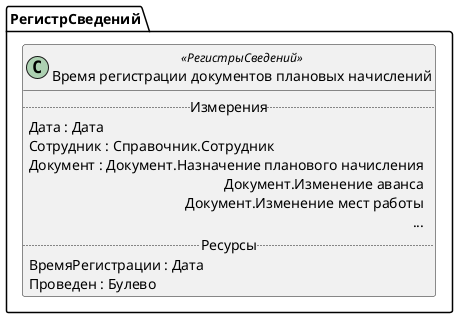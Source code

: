 ﻿@startuml ВремяРегистрацииДокументовПлановыхНачислений
'!include templates.wsd
'..\include templates.wsd
class РегистрСведений.ВремяРегистрацииДокументовПлановыхНачислений as "Время регистрации документов плановых начислений" <<РегистрыСведений>>
{
..Измерения..
Дата : Дата
Сотрудник : Справочник.Сотрудник
Документ : Документ.Назначение планового начисления\rДокумент.Изменение аванса\rДокумент.Изменение мест работы\r...
..Ресурсы..
ВремяРегистрации : Дата
Проведен : Булево
}
@enduml

